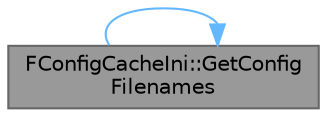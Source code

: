 digraph "FConfigCacheIni::GetConfigFilenames"
{
 // INTERACTIVE_SVG=YES
 // LATEX_PDF_SIZE
  bgcolor="transparent";
  edge [fontname=Helvetica,fontsize=10,labelfontname=Helvetica,labelfontsize=10];
  node [fontname=Helvetica,fontsize=10,shape=box,height=0.2,width=0.4];
  rankdir="LR";
  Node1 [id="Node000001",label="FConfigCacheIni::GetConfig\lFilenames",height=0.2,width=0.4,color="gray40", fillcolor="grey60", style="filled", fontcolor="black",tooltip="Retrieve a list of all of the config files stored in the cache."];
  Node1 -> Node1 [id="edge1_Node000001_Node000001",color="steelblue1",style="solid",tooltip=" "];
}
